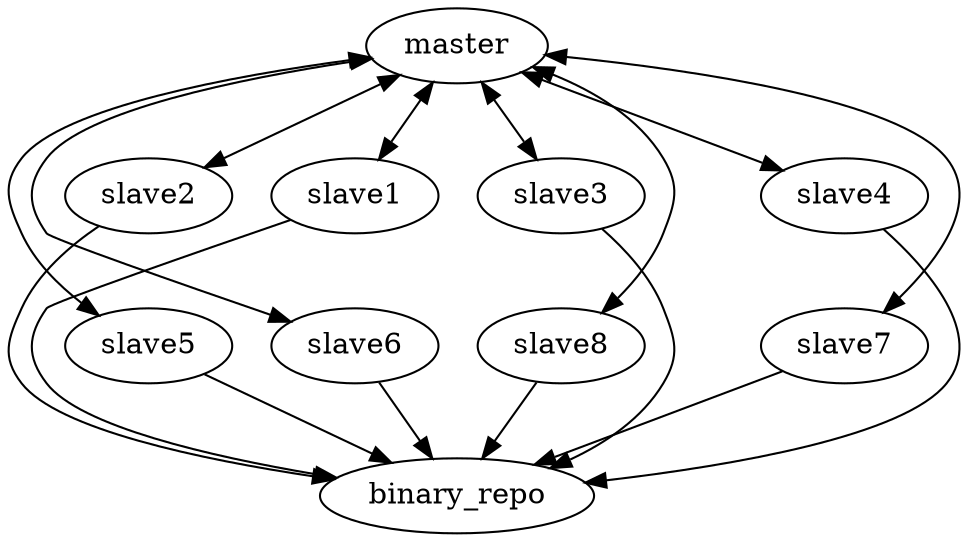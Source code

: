 digraph agraph {
	master -> slave1 [dir="both"];
	master -> slave2 [dir="both"];
	master -> slave3 [dir="both"];
	master -> slave4 [dir="both"];
	master -> slave5 [dir="both"];
	master -> slave6 [dir="both"];
	master -> slave7 [dir="both"];
	master -> slave8 [dir="both"];
	slave1 -> binary_repo;
	slave2 -> binary_repo;
	slave3 -> binary_repo;
	slave4 -> binary_repo;
	slave5 -> binary_repo;
	slave6 -> binary_repo;
	slave7 -> binary_repo;
	slave8 -> binary_repo;

    {rank=same slave1 slave2 slave3 slave4} 
    -> {rank=same slave5 slave6 slave7 slave8} [style=invis];
}
